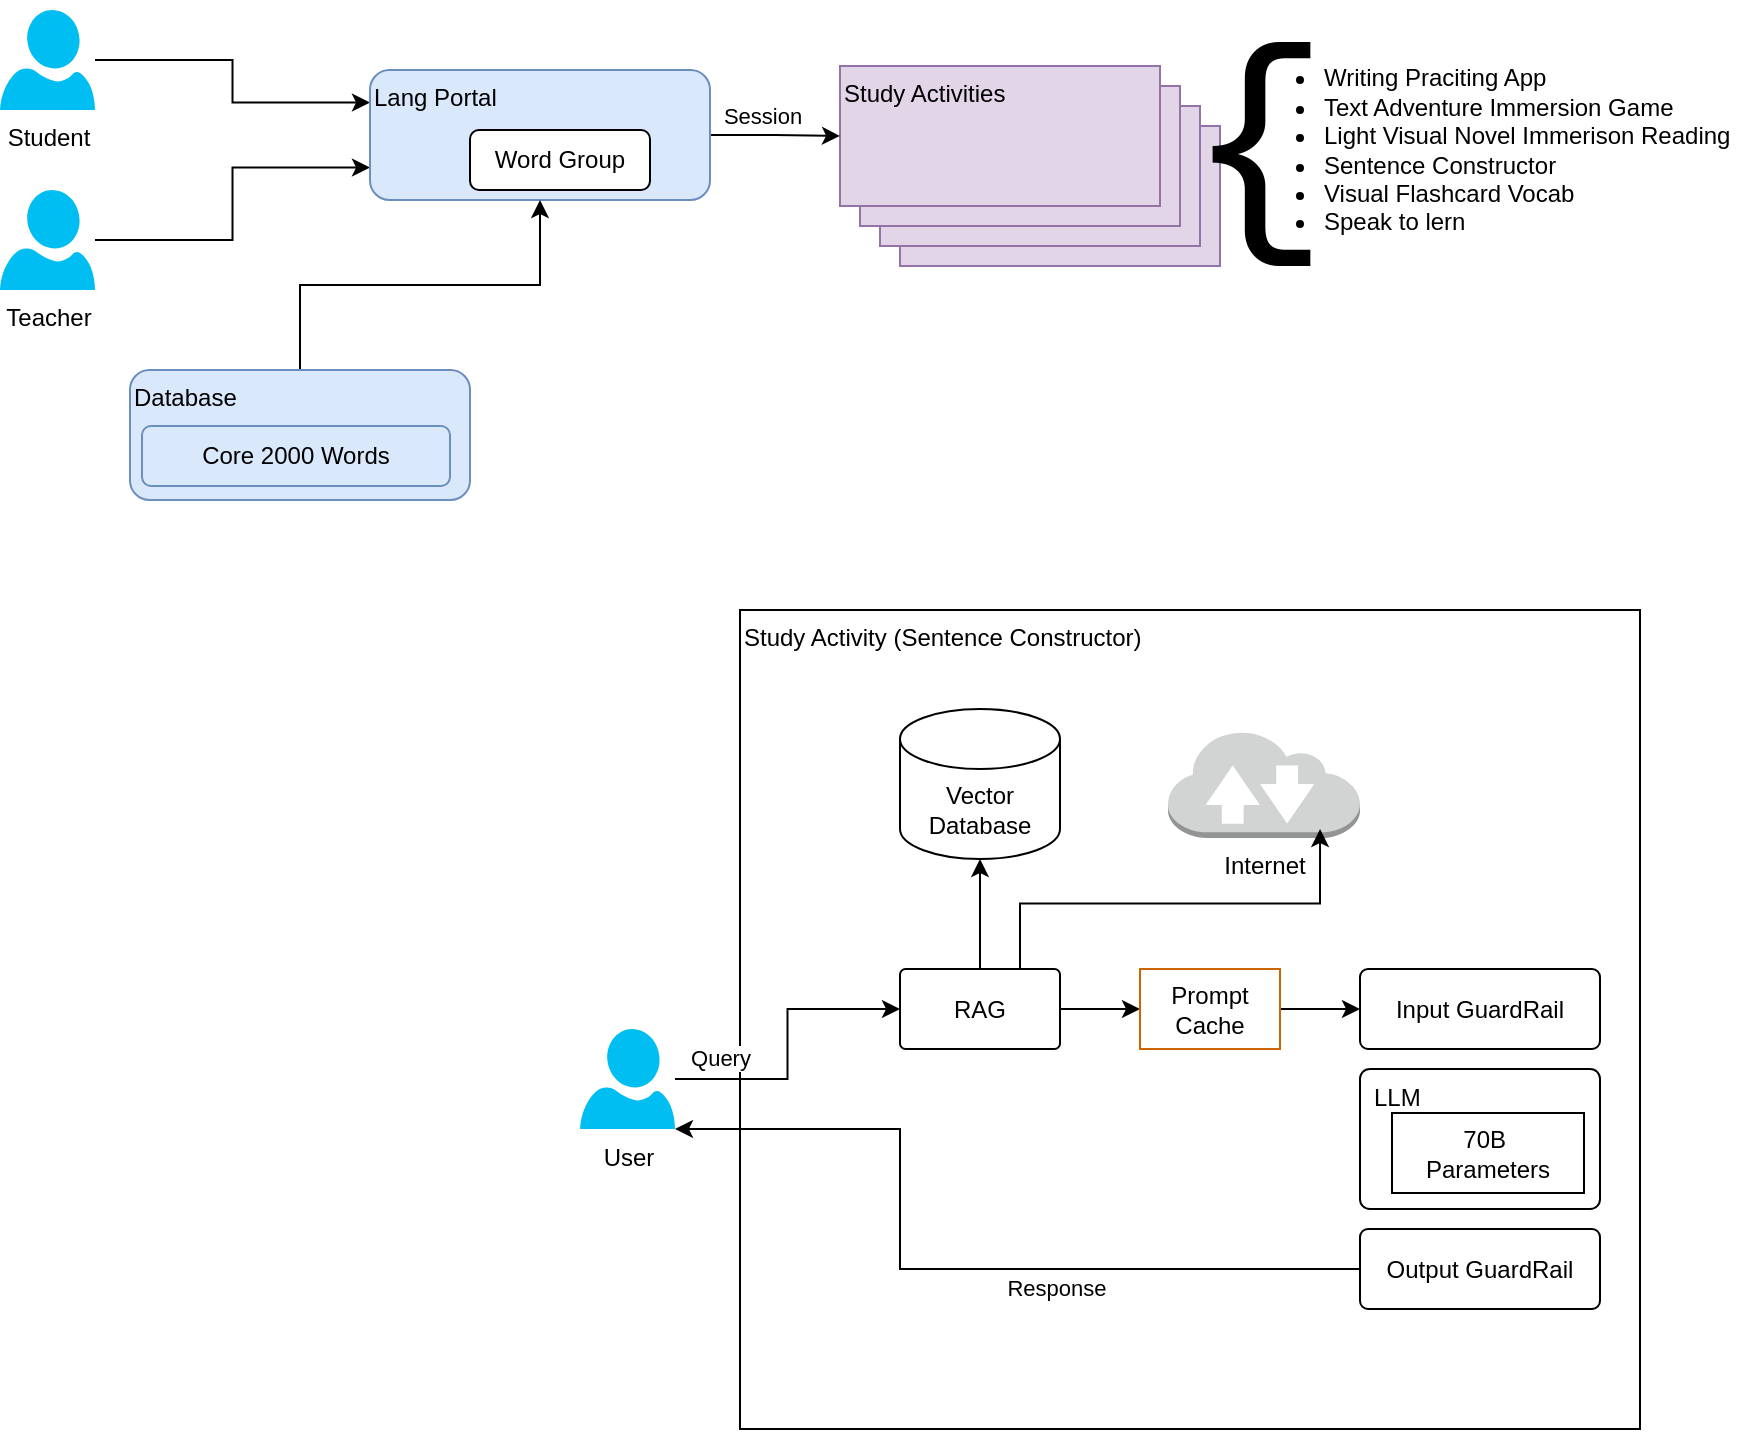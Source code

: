 <mxfile version="26.0.10">
  <diagram name="Seite-1" id="eu_1T4-8UVWaowRhUR4q">
    <mxGraphModel dx="954" dy="549" grid="1" gridSize="10" guides="1" tooltips="1" connect="1" arrows="1" fold="1" page="1" pageScale="1" pageWidth="827" pageHeight="1169" math="0" shadow="0">
      <root>
        <mxCell id="0" />
        <mxCell id="1" parent="0" />
        <mxCell id="4urP5qBjTVWauBaGjFFT-20" value="Study Activity (Sentence Constructor)" style="rounded=0;whiteSpace=wrap;html=1;verticalAlign=top;align=left;" vertex="1" parent="1">
          <mxGeometry x="470" y="370" width="450" height="409.5" as="geometry" />
        </mxCell>
        <mxCell id="4urP5qBjTVWauBaGjFFT-12" style="edgeStyle=orthogonalEdgeStyle;rounded=0;orthogonalLoop=1;jettySize=auto;html=1;" edge="1" parent="1" source="4urP5qBjTVWauBaGjFFT-1" target="4urP5qBjTVWauBaGjFFT-2">
          <mxGeometry relative="1" as="geometry" />
        </mxCell>
        <mxCell id="4urP5qBjTVWauBaGjFFT-14" value="Query" style="edgeLabel;html=1;align=center;verticalAlign=middle;resizable=0;points=[];" vertex="1" connectable="0" parent="4urP5qBjTVWauBaGjFFT-12">
          <mxGeometry x="-0.156" y="-1" relative="1" as="geometry">
            <mxPoint x="-35" y="-5" as="offset" />
          </mxGeometry>
        </mxCell>
        <mxCell id="4urP5qBjTVWauBaGjFFT-1" value="&lt;div&gt;User&lt;/div&gt;" style="verticalLabelPosition=bottom;html=1;verticalAlign=top;align=center;strokeColor=none;fillColor=#00BEF2;shape=mxgraph.azure.user;" vertex="1" parent="1">
          <mxGeometry x="390" y="579.5" width="47.5" height="50" as="geometry" />
        </mxCell>
        <mxCell id="4urP5qBjTVWauBaGjFFT-18" style="edgeStyle=orthogonalEdgeStyle;rounded=0;orthogonalLoop=1;jettySize=auto;html=1;entryX=0;entryY=0.5;entryDx=0;entryDy=0;" edge="1" parent="1" source="4urP5qBjTVWauBaGjFFT-2" target="4urP5qBjTVWauBaGjFFT-17">
          <mxGeometry relative="1" as="geometry" />
        </mxCell>
        <mxCell id="4urP5qBjTVWauBaGjFFT-2" value="RAG" style="rounded=1;whiteSpace=wrap;html=1;arcSize=7;" vertex="1" parent="1">
          <mxGeometry x="550" y="549.5" width="80" height="40" as="geometry" />
        </mxCell>
        <mxCell id="4urP5qBjTVWauBaGjFFT-3" value="&lt;div&gt;Vector&lt;/div&gt;&lt;div&gt;Database&lt;/div&gt;" style="shape=cylinder3;whiteSpace=wrap;html=1;boundedLbl=1;backgroundOutline=1;size=15;" vertex="1" parent="1">
          <mxGeometry x="550" y="419.5" width="80" height="75" as="geometry" />
        </mxCell>
        <mxCell id="4urP5qBjTVWauBaGjFFT-4" value="Internet" style="outlineConnect=0;dashed=0;verticalLabelPosition=bottom;verticalAlign=top;align=center;html=1;shape=mxgraph.aws3.internet_2;fillColor=#D2D3D3;gradientColor=none;" vertex="1" parent="1">
          <mxGeometry x="684" y="430" width="96" height="54" as="geometry" />
        </mxCell>
        <mxCell id="4urP5qBjTVWauBaGjFFT-5" value="Input GuardRail" style="rounded=1;whiteSpace=wrap;html=1;arcSize=10;" vertex="1" parent="1">
          <mxGeometry x="780" y="549.5" width="120" height="40" as="geometry" />
        </mxCell>
        <mxCell id="4urP5qBjTVWauBaGjFFT-6" value="LLM" style="rounded=1;whiteSpace=wrap;html=1;arcSize=7;align=left;spacingTop=0;labelPosition=center;verticalLabelPosition=top;verticalAlign=bottom;spacing=-21;spacingLeft=28;" vertex="1" parent="1">
          <mxGeometry x="780" y="599.5" width="120" height="70" as="geometry" />
        </mxCell>
        <mxCell id="4urP5qBjTVWauBaGjFFT-7" value="Output GuardRail" style="rounded=1;whiteSpace=wrap;html=1;arcSize=10;" vertex="1" parent="1">
          <mxGeometry x="780" y="679.5" width="120" height="40" as="geometry" />
        </mxCell>
        <mxCell id="4urP5qBjTVWauBaGjFFT-8" value="&lt;div&gt;70B&amp;nbsp;&lt;/div&gt;&lt;div&gt;Parameters&lt;/div&gt;" style="rounded=0;whiteSpace=wrap;html=1;glass=0;shadow=0;arcSize=40;" vertex="1" parent="1">
          <mxGeometry x="796" y="621.5" width="96" height="40" as="geometry" />
        </mxCell>
        <mxCell id="4urP5qBjTVWauBaGjFFT-9" style="edgeStyle=orthogonalEdgeStyle;rounded=0;orthogonalLoop=1;jettySize=auto;html=1;entryX=0.5;entryY=1;entryDx=0;entryDy=0;entryPerimeter=0;" edge="1" parent="1" source="4urP5qBjTVWauBaGjFFT-2" target="4urP5qBjTVWauBaGjFFT-3">
          <mxGeometry relative="1" as="geometry" />
        </mxCell>
        <mxCell id="4urP5qBjTVWauBaGjFFT-13" style="edgeStyle=orthogonalEdgeStyle;rounded=0;orthogonalLoop=1;jettySize=auto;html=1;entryX=1;entryY=1;entryDx=0;entryDy=0;entryPerimeter=0;" edge="1" parent="1" source="4urP5qBjTVWauBaGjFFT-7" target="4urP5qBjTVWauBaGjFFT-1">
          <mxGeometry relative="1" as="geometry">
            <Array as="points">
              <mxPoint x="550" y="699.5" />
              <mxPoint x="550" y="629.5" />
            </Array>
          </mxGeometry>
        </mxCell>
        <mxCell id="4urP5qBjTVWauBaGjFFT-15" value="Response" style="edgeLabel;html=1;align=center;verticalAlign=middle;resizable=0;points=[];" vertex="1" connectable="0" parent="4urP5qBjTVWauBaGjFFT-13">
          <mxGeometry x="-0.262" y="-1" relative="1" as="geometry">
            <mxPoint y="10" as="offset" />
          </mxGeometry>
        </mxCell>
        <mxCell id="4urP5qBjTVWauBaGjFFT-16" style="edgeStyle=orthogonalEdgeStyle;rounded=0;orthogonalLoop=1;jettySize=auto;html=1;exitX=0.75;exitY=0;exitDx=0;exitDy=0;entryX=0.792;entryY=0.917;entryDx=0;entryDy=0;entryPerimeter=0;" edge="1" parent="1" source="4urP5qBjTVWauBaGjFFT-2" target="4urP5qBjTVWauBaGjFFT-4">
          <mxGeometry relative="1" as="geometry" />
        </mxCell>
        <mxCell id="4urP5qBjTVWauBaGjFFT-19" style="edgeStyle=orthogonalEdgeStyle;rounded=0;orthogonalLoop=1;jettySize=auto;html=1;entryX=0;entryY=0.5;entryDx=0;entryDy=0;" edge="1" parent="1" source="4urP5qBjTVWauBaGjFFT-17" target="4urP5qBjTVWauBaGjFFT-5">
          <mxGeometry relative="1" as="geometry" />
        </mxCell>
        <mxCell id="4urP5qBjTVWauBaGjFFT-17" value="Prompt Cache" style="rounded=0;whiteSpace=wrap;html=1;strokeColor=#CC6600;" vertex="1" parent="1">
          <mxGeometry x="670" y="549.5" width="70" height="40" as="geometry" />
        </mxCell>
        <mxCell id="4urP5qBjTVWauBaGjFFT-31" style="edgeStyle=orthogonalEdgeStyle;rounded=0;orthogonalLoop=1;jettySize=auto;html=1;entryX=0;entryY=0.75;entryDx=0;entryDy=0;" edge="1" parent="1" source="4urP5qBjTVWauBaGjFFT-21" target="4urP5qBjTVWauBaGjFFT-27">
          <mxGeometry relative="1" as="geometry" />
        </mxCell>
        <mxCell id="4urP5qBjTVWauBaGjFFT-21" value="Teacher" style="verticalLabelPosition=bottom;html=1;verticalAlign=top;align=center;strokeColor=none;fillColor=#00BEF2;shape=mxgraph.azure.user;" vertex="1" parent="1">
          <mxGeometry x="100" y="160" width="47.5" height="50" as="geometry" />
        </mxCell>
        <mxCell id="4urP5qBjTVWauBaGjFFT-30" style="edgeStyle=orthogonalEdgeStyle;rounded=0;orthogonalLoop=1;jettySize=auto;html=1;entryX=0;entryY=0.25;entryDx=0;entryDy=0;" edge="1" parent="1" source="4urP5qBjTVWauBaGjFFT-22" target="4urP5qBjTVWauBaGjFFT-27">
          <mxGeometry relative="1" as="geometry" />
        </mxCell>
        <mxCell id="4urP5qBjTVWauBaGjFFT-22" value="Student" style="verticalLabelPosition=bottom;html=1;verticalAlign=top;align=center;strokeColor=none;fillColor=#00BEF2;shape=mxgraph.azure.user;" vertex="1" parent="1">
          <mxGeometry x="100" y="70" width="47.5" height="50" as="geometry" />
        </mxCell>
        <mxCell id="4urP5qBjTVWauBaGjFFT-23" value="&lt;div&gt;Study Activities&lt;br&gt;&lt;/div&gt;" style="rounded=0;whiteSpace=wrap;html=1;fillColor=#e1d5e7;strokeColor=#9673a6;verticalAlign=top;align=left;" vertex="1" parent="1">
          <mxGeometry x="550" y="128" width="160" height="70" as="geometry" />
        </mxCell>
        <mxCell id="4urP5qBjTVWauBaGjFFT-24" value="&lt;div&gt;Study Activities&lt;br&gt;&lt;/div&gt;" style="rounded=0;whiteSpace=wrap;html=1;fillColor=#e1d5e7;strokeColor=#9673a6;verticalAlign=top;align=left;" vertex="1" parent="1">
          <mxGeometry x="540" y="118" width="160" height="70" as="geometry" />
        </mxCell>
        <mxCell id="4urP5qBjTVWauBaGjFFT-25" value="&lt;div&gt;Study Activities&lt;br&gt;&lt;/div&gt;" style="rounded=0;whiteSpace=wrap;html=1;fillColor=#e1d5e7;strokeColor=#9673a6;verticalAlign=top;align=left;" vertex="1" parent="1">
          <mxGeometry x="530" y="108" width="160" height="70" as="geometry" />
        </mxCell>
        <mxCell id="4urP5qBjTVWauBaGjFFT-26" value="&lt;div&gt;Study Activities&lt;br&gt;&lt;/div&gt;" style="rounded=0;whiteSpace=wrap;html=1;fillColor=#e1d5e7;strokeColor=#9673a6;verticalAlign=top;align=left;" vertex="1" parent="1">
          <mxGeometry x="520" y="98" width="160" height="70" as="geometry" />
        </mxCell>
        <mxCell id="4urP5qBjTVWauBaGjFFT-36" style="edgeStyle=orthogonalEdgeStyle;rounded=0;orthogonalLoop=1;jettySize=auto;html=1;" edge="1" parent="1" source="4urP5qBjTVWauBaGjFFT-27" target="4urP5qBjTVWauBaGjFFT-26">
          <mxGeometry relative="1" as="geometry" />
        </mxCell>
        <mxCell id="4urP5qBjTVWauBaGjFFT-37" value="Session" style="edgeLabel;html=1;align=center;verticalAlign=middle;resizable=0;points=[];" vertex="1" connectable="0" parent="4urP5qBjTVWauBaGjFFT-36">
          <mxGeometry x="-0.204" y="2" relative="1" as="geometry">
            <mxPoint y="-8" as="offset" />
          </mxGeometry>
        </mxCell>
        <mxCell id="4urP5qBjTVWauBaGjFFT-27" value="Lang Portal" style="rounded=1;whiteSpace=wrap;html=1;align=left;verticalAlign=top;fillColor=#dae8fc;strokeColor=#6c8ebf;" vertex="1" parent="1">
          <mxGeometry x="285" y="100" width="170" height="65" as="geometry" />
        </mxCell>
        <mxCell id="4urP5qBjTVWauBaGjFFT-29" value="Word Group" style="rounded=1;whiteSpace=wrap;html=1;" vertex="1" parent="1">
          <mxGeometry x="335" y="130" width="90" height="30" as="geometry" />
        </mxCell>
        <mxCell id="4urP5qBjTVWauBaGjFFT-33" value="&lt;ul&gt;&lt;li&gt;Writing Praciting App&lt;/li&gt;&lt;li&gt;Text Adventure Immersion Game&lt;/li&gt;&lt;li&gt;Light Visual Novel Immerison Reading&lt;/li&gt;&lt;li&gt;Sentence Constructor&lt;/li&gt;&lt;li&gt;Visual Flashcard Vocab&lt;/li&gt;&lt;li&gt;Speak to lern&lt;br&gt;&lt;/li&gt;&lt;/ul&gt;" style="text;html=1;align=left;verticalAlign=middle;whiteSpace=wrap;rounded=0;" vertex="1" parent="1">
          <mxGeometry x="720" y="70" width="260" height="140" as="geometry" />
        </mxCell>
        <mxCell id="4urP5qBjTVWauBaGjFFT-34" value="{" style="text;align=center;verticalAlign=middle;whiteSpace=wrap;rounded=0;fontFamily=Courier New;labelBorderColor=none;fontSize=120;textShadow=0;" vertex="1" parent="1">
          <mxGeometry x="709" y="65" width="40" height="150" as="geometry" />
        </mxCell>
        <mxCell id="4urP5qBjTVWauBaGjFFT-40" value="" style="edgeStyle=orthogonalEdgeStyle;rounded=0;orthogonalLoop=1;jettySize=auto;html=1;" edge="1" parent="1" source="4urP5qBjTVWauBaGjFFT-38" target="4urP5qBjTVWauBaGjFFT-27">
          <mxGeometry relative="1" as="geometry" />
        </mxCell>
        <mxCell id="4urP5qBjTVWauBaGjFFT-38" value="Database" style="rounded=1;whiteSpace=wrap;html=1;align=left;verticalAlign=top;fillColor=#dae8fc;strokeColor=#6c8ebf;" vertex="1" parent="1">
          <mxGeometry x="165" y="250" width="170" height="65" as="geometry" />
        </mxCell>
        <mxCell id="4urP5qBjTVWauBaGjFFT-39" value="Core 2000 Words" style="rounded=1;whiteSpace=wrap;html=1;fillColor=#dae8fc;strokeColor=#6c8ebf;" vertex="1" parent="1">
          <mxGeometry x="171" y="278" width="154" height="30" as="geometry" />
        </mxCell>
      </root>
    </mxGraphModel>
  </diagram>
</mxfile>
